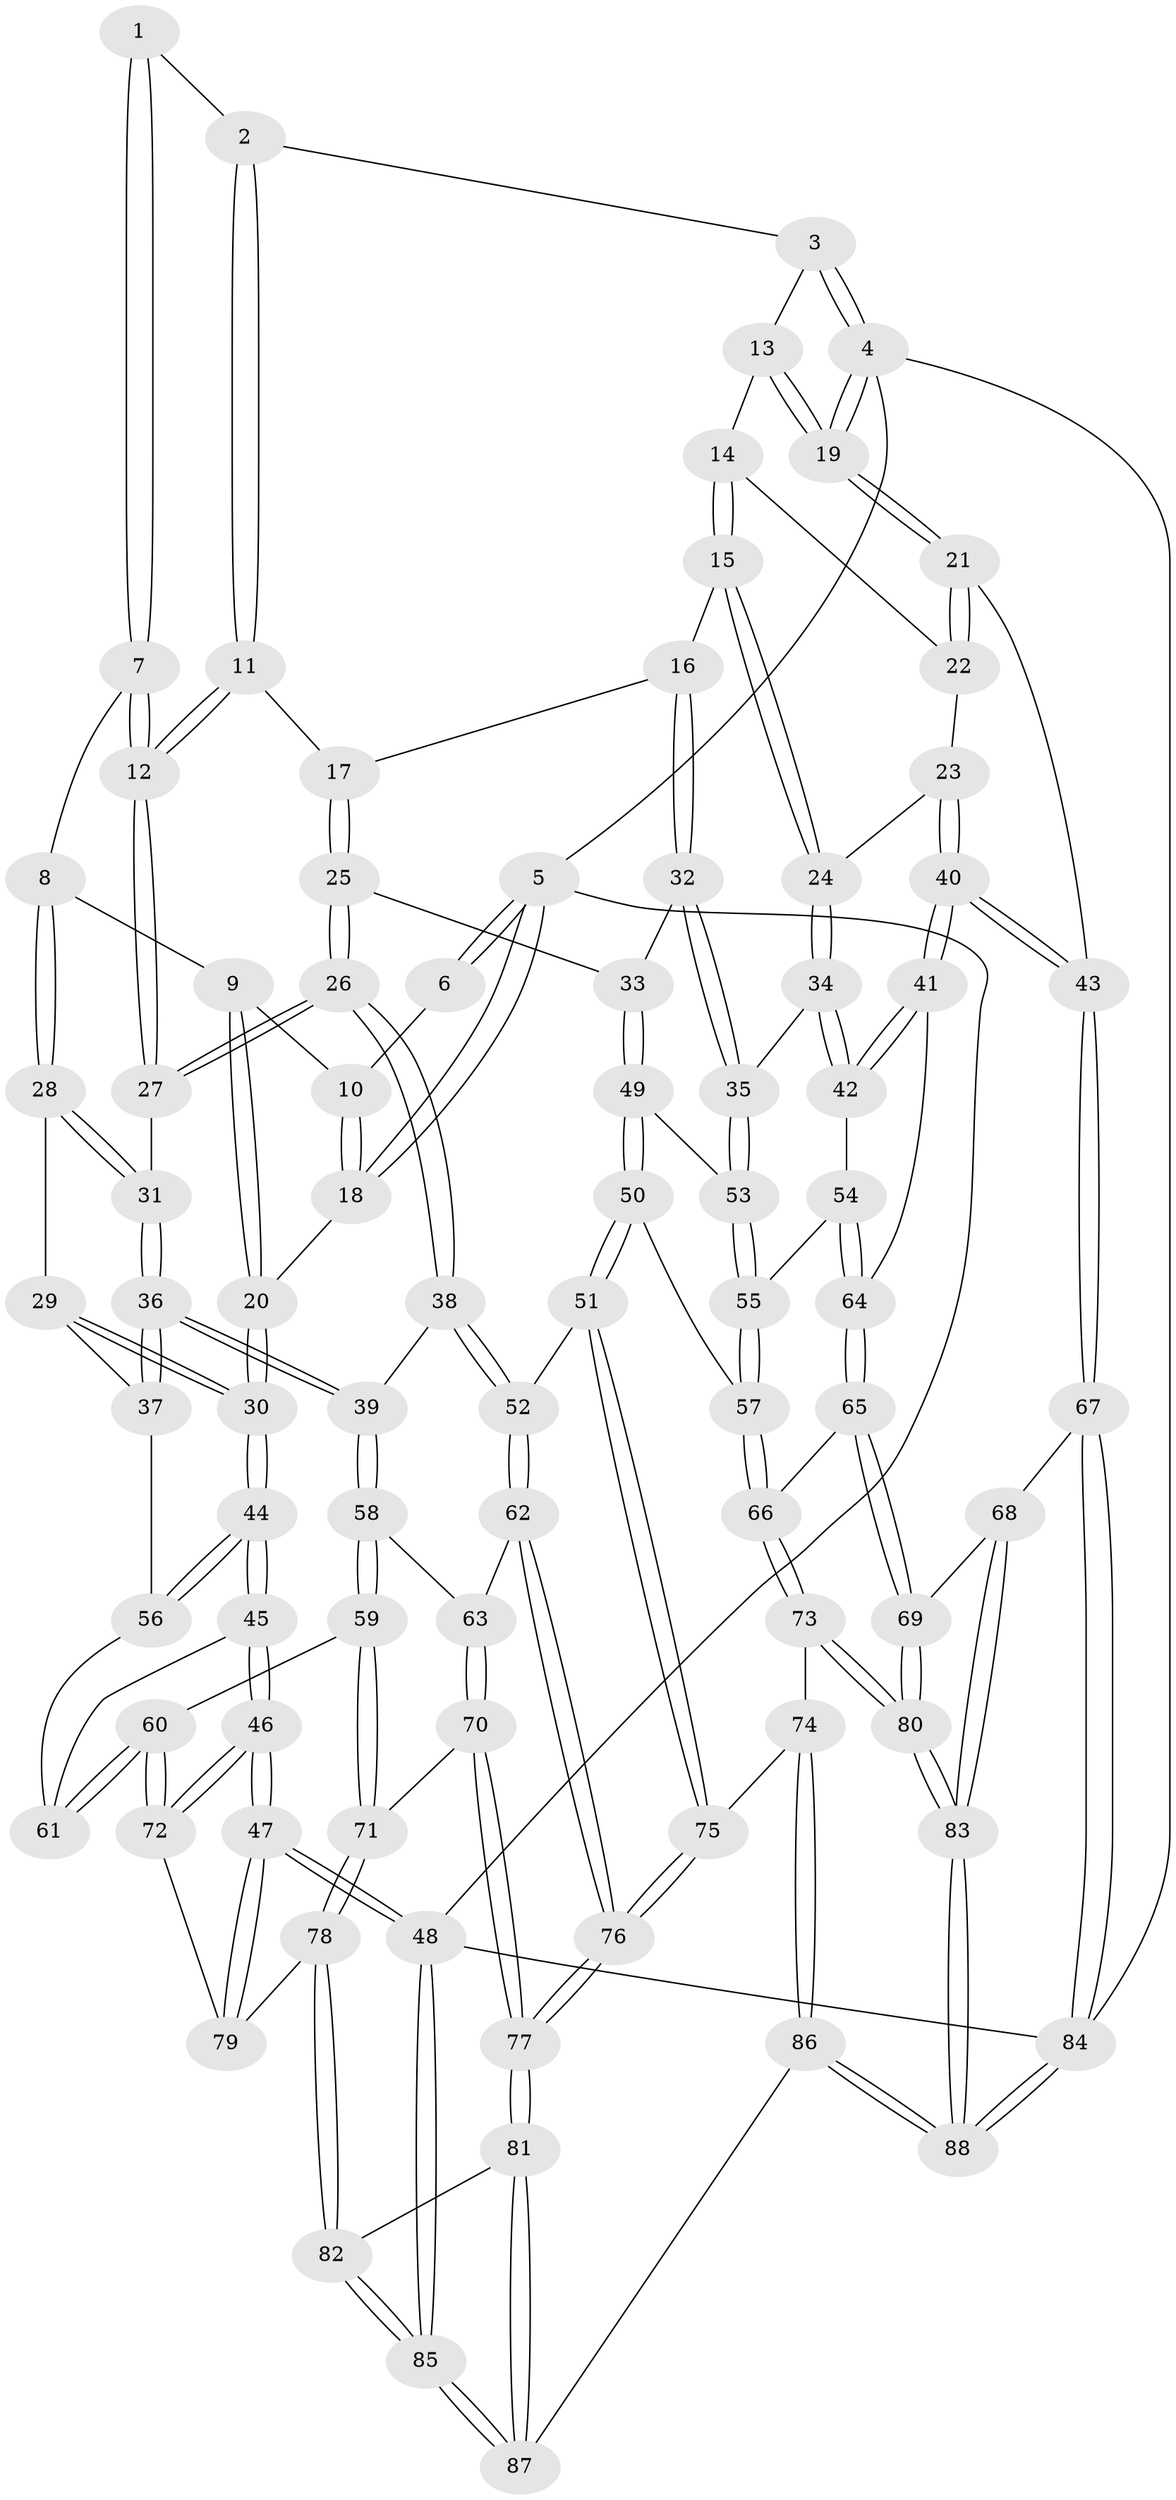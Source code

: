 // coarse degree distribution, {3: 0.5909090909090909, 4: 0.20454545454545456, 5: 0.09090909090909091, 2: 0.11363636363636363}
// Generated by graph-tools (version 1.1) at 2025/54/03/04/25 22:54:31]
// undirected, 88 vertices, 217 edges
graph export_dot {
  node [color=gray90,style=filled];
  1 [pos="+0.3835163058576157+0"];
  2 [pos="+0.6582333760414819+0"];
  3 [pos="+0.7565142155923043+0"];
  4 [pos="+1+0"];
  5 [pos="+0+0"];
  6 [pos="+0.2815828957784784+0"];
  7 [pos="+0.3907482015964674+0.12993145471296663"];
  8 [pos="+0.2545822771680491+0.21369134341717808"];
  9 [pos="+0.22139846851971579+0.1740904204430365"];
  10 [pos="+0.2005321256586878+0.07990956114675606"];
  11 [pos="+0.6756106134195898+0.16220851162489663"];
  12 [pos="+0.5458949502111395+0.22444774649657045"];
  13 [pos="+0.8926102934192289+0.08556893651085208"];
  14 [pos="+0.8827052727565745+0.1719922237280429"];
  15 [pos="+0.7533247058211405+0.19675976881427937"];
  16 [pos="+0.7449252982238895+0.1957871140486974"];
  17 [pos="+0.679289152511838+0.1642888773159741"];
  18 [pos="+0+0"];
  19 [pos="+1+0"];
  20 [pos="+0+0.007964590106841724"];
  21 [pos="+1+0.18792426824611683"];
  22 [pos="+0.9639830041703695+0.20237978074711993"];
  23 [pos="+0.9026269732496167+0.40827398366672885"];
  24 [pos="+0.8738647954468194+0.4091503141587902"];
  25 [pos="+0.6597103572278836+0.43028635589796255"];
  26 [pos="+0.5192762588345495+0.4175318322728052"];
  27 [pos="+0.5436847034816106+0.23194275392361205"];
  28 [pos="+0.24003697587615433+0.2677354739089698"];
  29 [pos="+0.09808954879542806+0.3088373934289289"];
  30 [pos="+0+0.2509578623969778"];
  31 [pos="+0.2833344500253257+0.34346406177232797"];
  32 [pos="+0.7387082112792523+0.2806962494091733"];
  33 [pos="+0.6851088257975452+0.43668346577896233"];
  34 [pos="+0.8106902277655778+0.44873438881801925"];
  35 [pos="+0.7919498883914143+0.4506018052235068"];
  36 [pos="+0.319366185445322+0.45163331476423046"];
  37 [pos="+0.1325815593490509+0.46764878819231426"];
  38 [pos="+0.46697781563252666+0.48077421880845655"];
  39 [pos="+0.32631887500149187+0.45904837122074266"];
  40 [pos="+1+0.5507122020598328"];
  41 [pos="+0.9452272281872458+0.5953267181764071"];
  42 [pos="+0.8552940247948733+0.5504281540976578"];
  43 [pos="+1+0.5588666975550969"];
  44 [pos="+0+0.4373234890041264"];
  45 [pos="+0+0.5087656269096588"];
  46 [pos="+0+0.6609446575671218"];
  47 [pos="+0+1"];
  48 [pos="+0+1"];
  49 [pos="+0.6932998609619013+0.44303393585641065"];
  50 [pos="+0.6284932318422322+0.6411781238250329"];
  51 [pos="+0.6230520309589711+0.642816976946719"];
  52 [pos="+0.5166348889602352+0.6057684820565332"];
  53 [pos="+0.7609228207034797+0.462395394632451"];
  54 [pos="+0.7745656040603385+0.594042589084314"];
  55 [pos="+0.7450207344439381+0.5994901722871951"];
  56 [pos="+0.11993884206127055+0.47984475805798377"];
  57 [pos="+0.7137768946074703+0.6366968931181077"];
  58 [pos="+0.24343166220621418+0.63072557961805"];
  59 [pos="+0.17504854119194138+0.6651785854905449"];
  60 [pos="+0.15330544430066703+0.6530019258613666"];
  61 [pos="+0.1161698029279704+0.5782841001719057"];
  62 [pos="+0.46475770261661914+0.6768338401132353"];
  63 [pos="+0.29556666780276536+0.6628326143792429"];
  64 [pos="+0.893696856081576+0.6384412772030927"];
  65 [pos="+0.8337395118088766+0.7262332504158264"];
  66 [pos="+0.7972916940969336+0.7198229744425969"];
  67 [pos="+1+0.6822095862491201"];
  68 [pos="+0.9659685076194068+0.777768330888508"];
  69 [pos="+0.8471343941778677+0.7425654908827116"];
  70 [pos="+0.33691180715998864+0.7786306427429123"];
  71 [pos="+0.17436976826575568+0.7404649656129216"];
  72 [pos="+0+0.6902769015249213"];
  73 [pos="+0.7224776820070566+0.8149098394443824"];
  74 [pos="+0.6625363922080926+0.835187060318374"];
  75 [pos="+0.6340527725333075+0.7937398743527877"];
  76 [pos="+0.4360610192640908+0.8171991289612925"];
  77 [pos="+0.41023728889757427+0.8585962875509295"];
  78 [pos="+0.15935394898803223+0.8038120247321977"];
  79 [pos="+0.0756161761551648+0.8133010736392289"];
  80 [pos="+0.8355705789217651+0.879153583579389"];
  81 [pos="+0.40753580692345576+0.8718801359077393"];
  82 [pos="+0.1783150446267695+0.8410190551176439"];
  83 [pos="+0.8736555286437554+0.9682776870860272"];
  84 [pos="+1+1"];
  85 [pos="+0.10306041612553457+1"];
  86 [pos="+0.6172702284025352+1"];
  87 [pos="+0.46406467873367335+1"];
  88 [pos="+0.8912896935150211+1"];
  1 -- 2;
  1 -- 7;
  1 -- 7;
  2 -- 3;
  2 -- 11;
  2 -- 11;
  3 -- 4;
  3 -- 4;
  3 -- 13;
  4 -- 5;
  4 -- 19;
  4 -- 19;
  4 -- 84;
  5 -- 6;
  5 -- 6;
  5 -- 18;
  5 -- 18;
  5 -- 48;
  6 -- 10;
  7 -- 8;
  7 -- 12;
  7 -- 12;
  8 -- 9;
  8 -- 28;
  8 -- 28;
  9 -- 10;
  9 -- 20;
  9 -- 20;
  10 -- 18;
  10 -- 18;
  11 -- 12;
  11 -- 12;
  11 -- 17;
  12 -- 27;
  12 -- 27;
  13 -- 14;
  13 -- 19;
  13 -- 19;
  14 -- 15;
  14 -- 15;
  14 -- 22;
  15 -- 16;
  15 -- 24;
  15 -- 24;
  16 -- 17;
  16 -- 32;
  16 -- 32;
  17 -- 25;
  17 -- 25;
  18 -- 20;
  19 -- 21;
  19 -- 21;
  20 -- 30;
  20 -- 30;
  21 -- 22;
  21 -- 22;
  21 -- 43;
  22 -- 23;
  23 -- 24;
  23 -- 40;
  23 -- 40;
  24 -- 34;
  24 -- 34;
  25 -- 26;
  25 -- 26;
  25 -- 33;
  26 -- 27;
  26 -- 27;
  26 -- 38;
  26 -- 38;
  27 -- 31;
  28 -- 29;
  28 -- 31;
  28 -- 31;
  29 -- 30;
  29 -- 30;
  29 -- 37;
  30 -- 44;
  30 -- 44;
  31 -- 36;
  31 -- 36;
  32 -- 33;
  32 -- 35;
  32 -- 35;
  33 -- 49;
  33 -- 49;
  34 -- 35;
  34 -- 42;
  34 -- 42;
  35 -- 53;
  35 -- 53;
  36 -- 37;
  36 -- 37;
  36 -- 39;
  36 -- 39;
  37 -- 56;
  38 -- 39;
  38 -- 52;
  38 -- 52;
  39 -- 58;
  39 -- 58;
  40 -- 41;
  40 -- 41;
  40 -- 43;
  40 -- 43;
  41 -- 42;
  41 -- 42;
  41 -- 64;
  42 -- 54;
  43 -- 67;
  43 -- 67;
  44 -- 45;
  44 -- 45;
  44 -- 56;
  44 -- 56;
  45 -- 46;
  45 -- 46;
  45 -- 61;
  46 -- 47;
  46 -- 47;
  46 -- 72;
  46 -- 72;
  47 -- 48;
  47 -- 48;
  47 -- 79;
  47 -- 79;
  48 -- 85;
  48 -- 85;
  48 -- 84;
  49 -- 50;
  49 -- 50;
  49 -- 53;
  50 -- 51;
  50 -- 51;
  50 -- 57;
  51 -- 52;
  51 -- 75;
  51 -- 75;
  52 -- 62;
  52 -- 62;
  53 -- 55;
  53 -- 55;
  54 -- 55;
  54 -- 64;
  54 -- 64;
  55 -- 57;
  55 -- 57;
  56 -- 61;
  57 -- 66;
  57 -- 66;
  58 -- 59;
  58 -- 59;
  58 -- 63;
  59 -- 60;
  59 -- 71;
  59 -- 71;
  60 -- 61;
  60 -- 61;
  60 -- 72;
  60 -- 72;
  62 -- 63;
  62 -- 76;
  62 -- 76;
  63 -- 70;
  63 -- 70;
  64 -- 65;
  64 -- 65;
  65 -- 66;
  65 -- 69;
  65 -- 69;
  66 -- 73;
  66 -- 73;
  67 -- 68;
  67 -- 84;
  67 -- 84;
  68 -- 69;
  68 -- 83;
  68 -- 83;
  69 -- 80;
  69 -- 80;
  70 -- 71;
  70 -- 77;
  70 -- 77;
  71 -- 78;
  71 -- 78;
  72 -- 79;
  73 -- 74;
  73 -- 80;
  73 -- 80;
  74 -- 75;
  74 -- 86;
  74 -- 86;
  75 -- 76;
  75 -- 76;
  76 -- 77;
  76 -- 77;
  77 -- 81;
  77 -- 81;
  78 -- 79;
  78 -- 82;
  78 -- 82;
  80 -- 83;
  80 -- 83;
  81 -- 82;
  81 -- 87;
  81 -- 87;
  82 -- 85;
  82 -- 85;
  83 -- 88;
  83 -- 88;
  84 -- 88;
  84 -- 88;
  85 -- 87;
  85 -- 87;
  86 -- 87;
  86 -- 88;
  86 -- 88;
}
